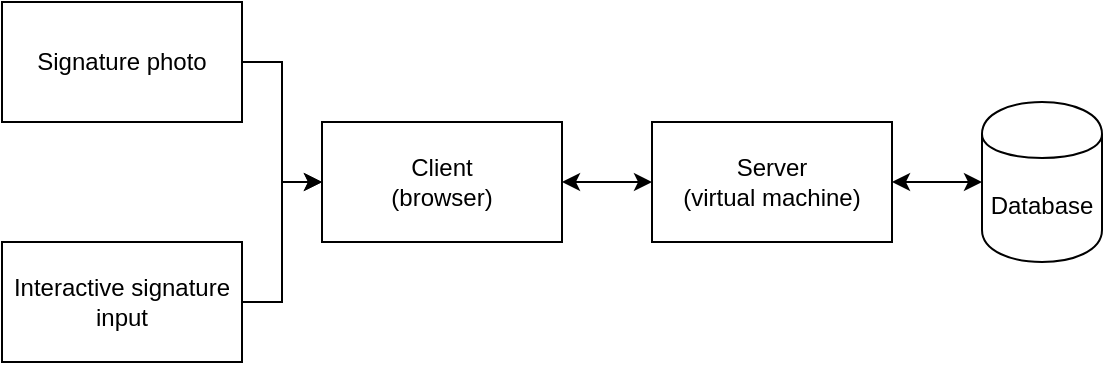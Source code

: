 <mxfile version="12.2.9" type="github" pages="1">
  <diagram id="NrIvqm2L9wh9Wv8_eSVh" name="Page-1">
    <mxGraphModel dx="931" dy="591" grid="1" gridSize="10" guides="1" tooltips="1" connect="1" arrows="1" fold="1" page="1" pageScale="1" pageWidth="827" pageHeight="1169" math="0" shadow="0">
      <root>
        <mxCell id="0"/>
        <mxCell id="1" parent="0"/>
        <mxCell id="HKB_gZVolKfRAvYPVZ23-1" value="Database" style="shape=cylinder;whiteSpace=wrap;html=1;boundedLbl=1;backgroundOutline=1;" vertex="1" parent="1">
          <mxGeometry x="580" y="130" width="60" height="80" as="geometry"/>
        </mxCell>
        <mxCell id="HKB_gZVolKfRAvYPVZ23-2" value="Server&lt;br&gt;(virtual machine)" style="rounded=0;whiteSpace=wrap;html=1;" vertex="1" parent="1">
          <mxGeometry x="415" y="140" width="120" height="60" as="geometry"/>
        </mxCell>
        <mxCell id="HKB_gZVolKfRAvYPVZ23-7" value="Client&lt;br&gt;(browser)" style="rounded=0;whiteSpace=wrap;html=1;" vertex="1" parent="1">
          <mxGeometry x="250" y="140" width="120" height="60" as="geometry"/>
        </mxCell>
        <mxCell id="HKB_gZVolKfRAvYPVZ23-13" style="edgeStyle=orthogonalEdgeStyle;rounded=0;orthogonalLoop=1;jettySize=auto;html=1;entryX=0;entryY=0.5;entryDx=0;entryDy=0;" edge="1" parent="1" source="HKB_gZVolKfRAvYPVZ23-9" target="HKB_gZVolKfRAvYPVZ23-7">
          <mxGeometry relative="1" as="geometry"/>
        </mxCell>
        <mxCell id="HKB_gZVolKfRAvYPVZ23-9" value="Interactive signature input" style="rounded=0;whiteSpace=wrap;html=1;" vertex="1" parent="1">
          <mxGeometry x="90" y="200" width="120" height="60" as="geometry"/>
        </mxCell>
        <mxCell id="HKB_gZVolKfRAvYPVZ23-14" style="edgeStyle=orthogonalEdgeStyle;rounded=0;orthogonalLoop=1;jettySize=auto;html=1;entryX=0;entryY=0.5;entryDx=0;entryDy=0;" edge="1" parent="1" source="HKB_gZVolKfRAvYPVZ23-10" target="HKB_gZVolKfRAvYPVZ23-7">
          <mxGeometry relative="1" as="geometry">
            <mxPoint x="400" y="305" as="targetPoint"/>
          </mxGeometry>
        </mxCell>
        <mxCell id="HKB_gZVolKfRAvYPVZ23-10" value="Signature photo" style="rounded=0;whiteSpace=wrap;html=1;" vertex="1" parent="1">
          <mxGeometry x="90" y="80" width="120" height="60" as="geometry"/>
        </mxCell>
        <mxCell id="HKB_gZVolKfRAvYPVZ23-19" value="" style="endArrow=classic;startArrow=classic;html=1;entryX=0;entryY=0.5;entryDx=0;entryDy=0;exitX=1;exitY=0.5;exitDx=0;exitDy=0;" edge="1" parent="1" source="HKB_gZVolKfRAvYPVZ23-2" target="HKB_gZVolKfRAvYPVZ23-1">
          <mxGeometry width="50" height="50" relative="1" as="geometry">
            <mxPoint x="520" y="190" as="sourcePoint"/>
            <mxPoint x="570" y="140" as="targetPoint"/>
          </mxGeometry>
        </mxCell>
        <mxCell id="HKB_gZVolKfRAvYPVZ23-20" value="" style="endArrow=classic;startArrow=classic;html=1;exitX=1;exitY=0.5;exitDx=0;exitDy=0;entryX=0;entryY=0.5;entryDx=0;entryDy=0;" edge="1" parent="1" target="HKB_gZVolKfRAvYPVZ23-2">
          <mxGeometry width="50" height="50" relative="1" as="geometry">
            <mxPoint x="370" y="170" as="sourcePoint"/>
            <mxPoint x="400" y="140" as="targetPoint"/>
          </mxGeometry>
        </mxCell>
      </root>
    </mxGraphModel>
  </diagram>
</mxfile>

